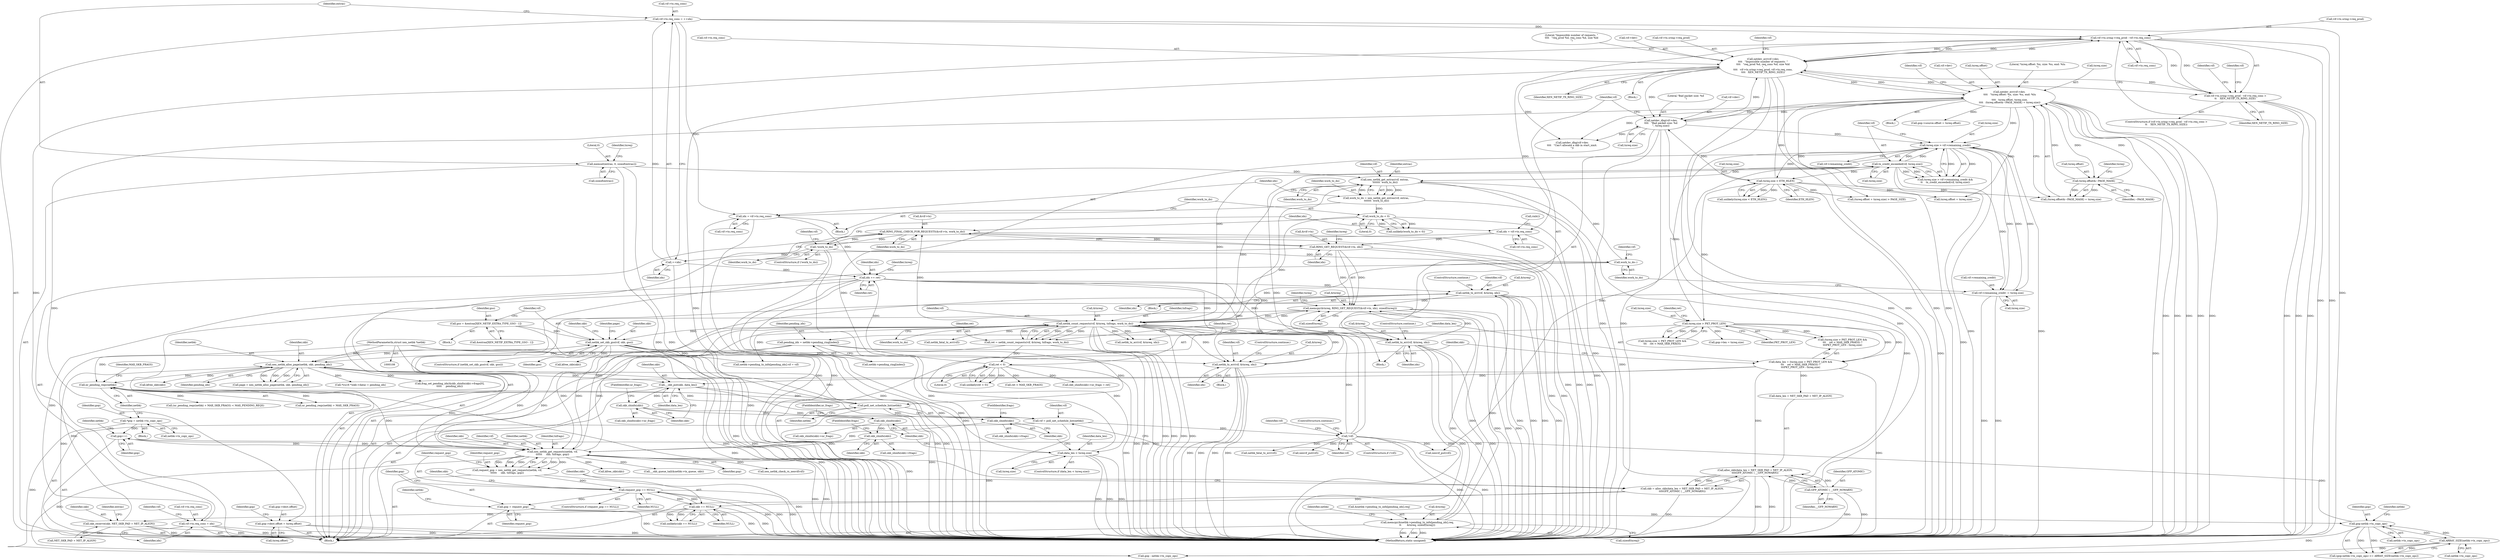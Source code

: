 digraph "0_linux_48856286b64e4b66ec62b94e504d0b29c1ade664_3@pointer" {
"1000517" [label="(Call,gop->dest.offset = txreq.offset)"];
"1000340" [label="(Call,netdev_err(vif->dev,\n \t\t\t\t   \"txreq.offset: %x, size: %u, end: %lu\n\",\n \t\t\t\t   txreq.offset, txreq.size,\n \t\t\t\t   (txreq.offset&~PAGE_MASK) + txreq.size))"];
"1000314" [label="(Call,netdev_dbg(vif->dev,\n\t\t\t\t   \"Bad packet size: %d\n\", txreq.size))"];
"1000170" [label="(Call,netdev_err(vif->dev,\n\t\t\t\t   \"Impossible number of requests. \"\n\t\t\t\t   \"req_prod %d, req_cons %d, size %ld\n\",\n\t\t\t\t   vif->tx.sring->req_prod, vif->tx.req_cons,\n\t\t\t\t   XEN_NETIF_TX_RING_SIZE))"];
"1000155" [label="(Call,vif->tx.sring->req_prod - vif->tx.req_cons)"];
"1000250" [label="(Call,vif->tx.req_cons = ++idx)"];
"1000256" [label="(Call,++idx)"];
"1000215" [label="(Call,RING_GET_REQUEST(&vif->tx, idx))"];
"1000191" [label="(Call,RING_FINAL_CHECK_FOR_REQUESTS(&vif->tx, work_to_do))"];
"1000285" [label="(Call,work_to_do < 0)"];
"1000270" [label="(Call,work_to_do = xen_netbk_get_extras(vif, extras,\n \t\t\t\t\t\t\t  work_to_do))"];
"1000272" [label="(Call,xen_netbk_get_extras(vif, extras,\n \t\t\t\t\t\t\t  work_to_do))"];
"1000150" [label="(Call,!vif)"];
"1000145" [label="(Call,vif = poll_net_schedule_list(netbk))"];
"1000147" [label="(Call,poll_net_schedule_list(netbk))"];
"1000124" [label="(Call,nr_pending_reqs(netbk))"];
"1000454" [label="(Call,xen_netbk_alloc_page(netbk, skb, pending_idx))"];
"1000109" [label="(MethodParameterIn,struct xen_netbk *netbk)"];
"1000444" [label="(Call,netbk_set_skb_gso(vif, skb, gso))"];
"1000291" [label="(Call,netbk_count_requests(vif, &txreq, txfrags, work_to_do))"];
"1000232" [label="(Call,tx_credit_exceeded(vif, txreq.size))"];
"1000225" [label="(Call,txreq.size > vif->remaining_credit)"];
"1000580" [label="(Call,data_len < txreq.size)"];
"1000570" [label="(Call,__skb_put(skb, data_len))"];
"1000376" [label="(Call,data_len = (txreq.size > PKT_PROT_LEN &&\n\t\t\t    ret < MAX_SKB_FRAGS) ?\n\t\t\tPKT_PROT_LEN : txreq.size)"];
"1000380" [label="(Call,txreq.size > PKT_PROT_LEN)"];
"1000308" [label="(Call,txreq.size < ETH_HLEN)"];
"1000241" [label="(Call,vif->remaining_credit -= txreq.size)"];
"1000212" [label="(Call,memcpy(&txreq, RING_GET_REQUEST(&vif->tx, idx), sizeof(txreq)))"];
"1000630" [label="(Call,netbk_tx_err(vif, &txreq, idx))"];
"1000617" [label="(Call,xen_netbk_get_requests(netbk, vif,\n\t\t\t\t\t\t     skb, txfrags, gop))"];
"1000606" [label="(Call,skb_shinfo(skb))"];
"1000575" [label="(Call,skb_shinfo(skb))"];
"1000595" [label="(Call,skb_shinfo(skb))"];
"1000588" [label="(Call,skb_shinfo(skb))"];
"1000538" [label="(Call,gop++)"];
"1000112" [label="(Call,*gop = netbk->tx_copy_ops)"];
"1000656" [label="(Call,gop-netbk->tx_copy_ops)"];
"1000636" [label="(Call,gop = request_gop)"];
"1000624" [label="(Call,request_gop == NULL)"];
"1000615" [label="(Call,request_gop = xen_netbk_get_requests(netbk, vif,\n\t\t\t\t\t\t     skb, txfrags, gop))"];
"1000405" [label="(Call,skb == NULL)"];
"1000392" [label="(Call,skb = alloc_skb(data_len + NET_SKB_PAD + NET_IP_ALIGN,\n\t\t\t\tGFP_ATOMIC | __GFP_NOWARN))"];
"1000394" [label="(Call,alloc_skb(data_len + NET_SKB_PAD + NET_IP_ALIGN,\n\t\t\t\tGFP_ATOMIC | __GFP_NOWARN))"];
"1000400" [label="(Call,GFP_ATOMIC | __GFP_NOWARN)"];
"1000661" [label="(Call,ARRAY_SIZE(netbk->tx_copy_ops))"];
"1000540" [label="(Call,memcpy(&netbk->pending_tx_info[pending_idx].req,\n\t\t       &txreq, sizeof(txreq)))"];
"1000303" [label="(Call,idx += ret)"];
"1000299" [label="(Call,ret < 0)"];
"1000289" [label="(Call,ret = netbk_count_requests(vif, &txreq, txfrags, work_to_do))"];
"1000276" [label="(Call,idx = vif->tx.req_cons)"];
"1000322" [label="(Call,netbk_tx_err(vif, &txreq, idx))"];
"1000464" [label="(Call,netbk_tx_err(vif, &txreq, idx))"];
"1000248" [label="(Call,work_to_do--)"];
"1000198" [label="(Call,!work_to_do)"];
"1000420" [label="(Call,skb_reserve(skb, NET_SKB_PAD + NET_IP_ALIGN))"];
"1000435" [label="(Call,gso = &extras[XEN_NETIF_EXTRA_TYPE_GSO - 1])"];
"1000369" [label="(Call,pending_idx = netbk->pending_ring[index])"];
"1000258" [label="(Call,memset(extras, 0, sizeof(extras)))"];
"1000204" [label="(Call,idx = vif->tx.req_cons)"];
"1000645" [label="(Call,vif->tx.req_cons = idx)"];
"1000154" [label="(Call,vif->tx.sring->req_prod - vif->tx.req_cons >\n\t\t    XEN_NETIF_TX_RING_SIZE)"];
"1000352" [label="(Call,txreq.offset&~PAGE_MASK)"];
"1000224" [label="(Call,txreq.size > vif->remaining_credit &&\n\t\t    tx_credit_exceeded(vif, txreq.size))"];
"1000204" [label="(Call,idx = vif->tx.req_cons)"];
"1000576" [label="(Identifier,skb)"];
"1000227" [label="(Identifier,txreq)"];
"1000400" [label="(Call,GFP_ATOMIC | __GFP_NOWARN)"];
"1000124" [label="(Call,nr_pending_reqs(netbk))"];
"1000465" [label="(Identifier,vif)"];
"1000241" [label="(Call,vif->remaining_credit -= txreq.size)"];
"1000629" [label="(Identifier,skb)"];
"1000385" [label="(Call,ret < MAX_SKB_FRAGS)"];
"1000226" [label="(Call,txreq.size)"];
"1000657" [label="(Identifier,gop)"];
"1000275" [label="(Identifier,work_to_do)"];
"1000443" [label="(ControlStructure,if (netbk_set_skb_gso(vif, skb, gso)))"];
"1000523" [label="(Call,txreq.offset)"];
"1000645" [label="(Call,vif->tx.req_cons = idx)"];
"1000651" [label="(Identifier,idx)"];
"1000277" [label="(Identifier,idx)"];
"1000573" [label="(Call,skb_shinfo(skb)->nr_frags = ret)"];
"1000420" [label="(Call,skb_reserve(skb, NET_SKB_PAD + NET_IP_ALIGN))"];
"1000597" [label="(FieldIdentifier,frags)"];
"1000134" [label="(Block,)"];
"1000623" [label="(ControlStructure,if (request_gop == NULL))"];
"1000406" [label="(Identifier,skb)"];
"1000663" [label="(Identifier,netbk)"];
"1000642" [label="(Identifier,netbk)"];
"1000386" [label="(Identifier,ret)"];
"1000257" [label="(Identifier,idx)"];
"1000630" [label="(Call,netbk_tx_err(vif, &txreq, idx))"];
"1000187" [label="(Identifier,XEN_NETIF_TX_RING_SIZE)"];
"1000250" [label="(Call,vif->tx.req_cons = ++idx)"];
"1000272" [label="(Call,xen_netbk_get_extras(vif, extras,\n \t\t\t\t\t\t\t  work_to_do))"];
"1000369" [label="(Call,pending_idx = netbk->pending_ring[index])"];
"1000615" [label="(Call,request_gop = xen_netbk_get_requests(netbk, vif,\n\t\t\t\t\t\t     skb, txfrags, gop))"];
"1000201" [label="(Call,xenvif_put(vif))"];
"1000428" [label="(Identifier,extras)"];
"1000213" [label="(Call,&txreq)"];
"1000233" [label="(Identifier,vif)"];
"1000301" [label="(Literal,0)"];
"1000405" [label="(Call,skb == NULL)"];
"1000553" [label="(Call,netbk->pending_tx_info[pending_idx].vif = vif)"];
"1000260" [label="(Literal,0)"];
"1000175" [label="(Call,vif->tx.sring->req_prod)"];
"1000371" [label="(Call,netbk->pending_ring[index])"];
"1000624" [label="(Call,request_gop == NULL)"];
"1000298" [label="(Call,unlikely(ret < 0))"];
"1000456" [label="(Identifier,skb)"];
"1000312" [label="(Identifier,ETH_HLEN)"];
"1000450" [label="(Identifier,skb)"];
"1000109" [label="(MethodParameterIn,struct xen_netbk *netbk)"];
"1000225" [label="(Call,txreq.size > vif->remaining_credit)"];
"1000308" [label="(Call,txreq.size < ETH_HLEN)"];
"1000188" [label="(Call,netbk_fatal_tx_err(vif))"];
"1000172" [label="(Identifier,vif)"];
"1000404" [label="(Call,unlikely(skb == NULL))"];
"1000322" [label="(Call,netbk_tx_err(vif, &txreq, idx))"];
"1000222" [label="(Identifier,txreq)"];
"1000270" [label="(Call,work_to_do = xen_netbk_get_extras(vif, extras,\n \t\t\t\t\t\t\t  work_to_do))"];
"1000339" [label="(Block,)"];
"1000628" [label="(Call,kfree_skb(skb))"];
"1000594" [label="(Call,skb_shinfo(skb)->frags)"];
"1000199" [label="(Identifier,work_to_do)"];
"1000662" [label="(Call,netbk->tx_copy_ops)"];
"1000570" [label="(Call,__skb_put(skb, data_len))"];
"1000361" [label="(Identifier,vif)"];
"1000258" [label="(Call,memset(extras, 0, sizeof(extras)))"];
"1000596" [label="(Identifier,skb)"];
"1000330" [label="(Call,(txreq.offset + txreq.size) > PAGE_SIZE)"];
"1000526" [label="(Call,gop->len = txreq.size)"];
"1000299" [label="(Call,ret < 0)"];
"1000194" [label="(Identifier,vif)"];
"1000541" [label="(Call,&netbk->pending_tx_info[pending_idx].req)"];
"1000517" [label="(Call,gop->dest.offset = txreq.offset)"];
"1000168" [label="(Identifier,XEN_NETIF_TX_RING_SIZE)"];
"1000324" [label="(Call,&txreq)"];
"1000123" [label="(Call,nr_pending_reqs(netbk) + MAX_SKB_FRAGS)"];
"1000286" [label="(Identifier,work_to_do)"];
"1000152" [label="(ControlStructure,continue;)"];
"1000253" [label="(Identifier,vif)"];
"1000632" [label="(Call,&txreq)"];
"1000625" [label="(Identifier,request_gop)"];
"1000212" [label="(Call,memcpy(&txreq, RING_GET_REQUEST(&vif->tx, idx), sizeof(txreq)))"];
"1000381" [label="(Call,txreq.size)"];
"1000433" [label="(Block,)"];
"1000159" [label="(Identifier,vif)"];
"1000191" [label="(Call,RING_FINAL_CHECK_FOR_REQUESTS(&vif->tx, work_to_do))"];
"1000198" [label="(Call,!work_to_do)"];
"1000261" [label="(Call,sizeof(extras))"];
"1000595" [label="(Call,skb_shinfo(skb))"];
"1000327" [label="(ControlStructure,continue;)"];
"1000392" [label="(Call,skb = alloc_skb(data_len + NET_SKB_PAD + NET_IP_ALIGN,\n\t\t\t\tGFP_ATOMIC | __GFP_NOWARN))"];
"1000341" [label="(Call,vif->dev)"];
"1000229" [label="(Call,vif->remaining_credit)"];
"1000588" [label="(Call,skb_shinfo(skb))"];
"1000345" [label="(Call,txreq.offset)"];
"1000259" [label="(Identifier,extras)"];
"1000672" [label="(MethodReturn,static unsigned)"];
"1000571" [label="(Identifier,skb)"];
"1000577" [label="(FieldIdentifier,nr_frags)"];
"1000189" [label="(Identifier,vif)"];
"1000376" [label="(Call,data_len = (txreq.size > PKT_PROT_LEN &&\n\t\t\t    ret < MAX_SKB_FRAGS) ?\n\t\t\tPKT_PROT_LEN : txreq.size)"];
"1000384" [label="(Identifier,PKT_PROT_LEN)"];
"1000579" [label="(ControlStructure,if (data_len < txreq.size))"];
"1000323" [label="(Identifier,vif)"];
"1000352" [label="(Call,txreq.offset&~PAGE_MASK)"];
"1000284" [label="(Call,unlikely(work_to_do < 0))"];
"1000446" [label="(Identifier,skb)"];
"1000245" [label="(Call,txreq.size)"];
"1000242" [label="(Call,vif->remaining_credit)"];
"1000326" [label="(Identifier,idx)"];
"1000437" [label="(Call,&extras[XEN_NETIF_EXTRA_TYPE_GSO - 1])"];
"1000148" [label="(Identifier,netbk)"];
"1000153" [label="(ControlStructure,if (vif->tx.sring->req_prod - vif->tx.req_cons >\n\t\t    XEN_NETIF_TX_RING_SIZE))"];
"1000635" [label="(ControlStructure,continue;)"];
"1000300" [label="(Identifier,ret)"];
"1000303" [label="(Call,idx += ret)"];
"1000287" [label="(Literal,0)"];
"1000232" [label="(Call,tx_credit_exceeded(vif, txreq.size))"];
"1000656" [label="(Call,gop-netbk->tx_copy_ops)"];
"1000154" [label="(Call,vif->tx.sring->req_prod - vif->tx.req_cons >\n\t\t    XEN_NETIF_TX_RING_SIZE)"];
"1000305" [label="(Identifier,ret)"];
"1000216" [label="(Call,&vif->tx)"];
"1000549" [label="(Call,&txreq)"];
"1000393" [label="(Identifier,skb)"];
"1000444" [label="(Call,netbk_set_skb_gso(vif, skb, gso))"];
"1000634" [label="(Identifier,idx)"];
"1000582" [label="(Call,txreq.size)"];
"1000540" [label="(Call,memcpy(&netbk->pending_tx_info[pending_idx].req,\n\t\t       &txreq, sizeof(txreq)))"];
"1000655" [label="(Call,(gop-netbk->tx_copy_ops) >= ARRAY_SIZE(netbk->tx_copy_ops))"];
"1000151" [label="(Identifier,vif)"];
"1000169" [label="(Block,)"];
"1000379" [label="(Call,txreq.size > PKT_PROT_LEN &&\n\t\t\t    ret < MAX_SKB_FRAGS)"];
"1000452" [label="(Call,page = xen_netbk_alloc_page(netbk, skb, pending_idx))"];
"1000409" [label="(Call,netdev_dbg(vif->dev,\n\t\t\t\t   \"Can't allocate a skb in start_xmit.\n\"))"];
"1000455" [label="(Identifier,netbk)"];
"1000114" [label="(Call,netbk->tx_copy_ops)"];
"1000636" [label="(Call,gop = request_gop)"];
"1000461" [label="(Block,)"];
"1000285" [label="(Call,work_to_do < 0)"];
"1000291" [label="(Call,netbk_count_requests(vif, &txreq, txfrags, work_to_do))"];
"1000626" [label="(Identifier,NULL)"];
"1000627" [label="(Block,)"];
"1000309" [label="(Call,txreq.size)"];
"1000435" [label="(Call,gso = &extras[XEN_NETIF_EXTRA_TYPE_GSO - 1])"];
"1000314" [label="(Call,netdev_dbg(vif->dev,\n\t\t\t\t   \"Bad packet size: %d\n\", txreq.size))"];
"1000155" [label="(Call,vif->tx.sring->req_prod - vif->tx.req_cons)"];
"1000380" [label="(Call,txreq.size > PKT_PROT_LEN)"];
"1000638" [label="(Identifier,request_gop)"];
"1000557" [label="(Identifier,netbk)"];
"1000447" [label="(Identifier,gso)"];
"1000292" [label="(Identifier,vif)"];
"1000377" [label="(Identifier,data_len)"];
"1000110" [label="(Block,)"];
"1000269" [label="(Block,)"];
"1000315" [label="(Call,vif->dev)"];
"1000344" [label="(Literal,\"txreq.offset: %x, size: %u, end: %lu\n\")"];
"1000606" [label="(Call,skb_shinfo(skb))"];
"1000234" [label="(Call,txreq.size)"];
"1000266" [label="(Identifier,txreq)"];
"1000211" [label="(Call,rmb())"];
"1000197" [label="(ControlStructure,if (!work_to_do))"];
"1000126" [label="(Identifier,MAX_SKB_FRAGS)"];
"1000620" [label="(Identifier,skb)"];
"1000248" [label="(Call,work_to_do--)"];
"1000587" [label="(Call,skb_shinfo(skb)->nr_frags)"];
"1000468" [label="(Identifier,idx)"];
"1000318" [label="(Literal,\"Bad packet size: %d\n\")"];
"1000658" [label="(Call,netbk->tx_copy_ops)"];
"1000407" [label="(Identifier,NULL)"];
"1000170" [label="(Call,netdev_err(vif->dev,\n\t\t\t\t   \"Impossible number of requests. \"\n\t\t\t\t   \"req_prod %d, req_cons %d, size %ld\n\",\n\t\t\t\t   vif->tx.sring->req_prod, vif->tx.req_cons,\n\t\t\t\t   XEN_NETIF_TX_RING_SIZE))"];
"1000146" [label="(Identifier,vif)"];
"1000351" [label="(Call,(txreq.offset&~PAGE_MASK) + txreq.size)"];
"1000619" [label="(Identifier,vif)"];
"1000112" [label="(Call,*gop = netbk->tx_copy_ops)"];
"1000639" [label="(Call,__skb_queue_tail(&netbk->tx_queue, skb))"];
"1000290" [label="(Identifier,ret)"];
"1000490" [label="(Call,gop->source.offset = txreq.offset)"];
"1000667" [label="(Call,gop - netbk->tx_copy_ops)"];
"1000518" [label="(Call,gop->dest.offset)"];
"1000196" [label="(Identifier,work_to_do)"];
"1000607" [label="(Identifier,skb)"];
"1000271" [label="(Identifier,work_to_do)"];
"1000163" [label="(Call,vif->tx.req_cons)"];
"1000149" [label="(ControlStructure,if (!vif))"];
"1000238" [label="(Call,xenvif_put(vif))"];
"1000538" [label="(Call,gop++)"];
"1000293" [label="(Call,&txreq)"];
"1000539" [label="(Identifier,gop)"];
"1000445" [label="(Identifier,vif)"];
"1000545" [label="(Identifier,netbk)"];
"1000661" [label="(Call,ARRAY_SIZE(netbk->tx_copy_ops))"];
"1000304" [label="(Identifier,idx)"];
"1000122" [label="(Call,(nr_pending_reqs(netbk) + MAX_SKB_FRAGS) < MAX_PENDING_REQS)"];
"1000617" [label="(Call,xen_netbk_get_requests(netbk, vif,\n\t\t\t\t\t\t     skb, txfrags, gop))"];
"1000574" [label="(Call,skb_shinfo(skb)->nr_frags)"];
"1000572" [label="(Identifier,data_len)"];
"1000401" [label="(Identifier,GFP_ATOMIC)"];
"1000147" [label="(Call,poll_net_schedule_list(netbk))"];
"1000562" [label="(Call,*((u16 *)skb->data) = pending_idx)"];
"1000394" [label="(Call,alloc_skb(data_len + NET_SKB_PAD + NET_IP_ALIGN,\n\t\t\t\tGFP_ATOMIC | __GFP_NOWARN))"];
"1000449" [label="(Call,kfree_skb(skb))"];
"1000591" [label="(Call,frag_set_pending_idx(&skb_shinfo(skb)->frags[0],\n\t\t\t\t\t     pending_idx))"];
"1000590" [label="(FieldIdentifier,nr_frags)"];
"1000276" [label="(Call,idx = vif->tx.req_cons)"];
"1000414" [label="(Call,netbk_tx_err(vif, &txreq, idx))"];
"1000605" [label="(Call,skb_shinfo(skb)->frags)"];
"1000464" [label="(Call,netbk_tx_err(vif, &txreq, idx))"];
"1000580" [label="(Call,data_len < txreq.size)"];
"1000192" [label="(Call,&vif->tx)"];
"1000289" [label="(Call,ret = netbk_count_requests(vif, &txreq, txfrags, work_to_do))"];
"1000156" [label="(Call,vif->tx.sring->req_prod)"];
"1000575" [label="(Call,skb_shinfo(skb))"];
"1000378" [label="(Call,(txreq.size > PKT_PROT_LEN &&\n\t\t\t    ret < MAX_SKB_FRAGS) ?\n\t\t\tPKT_PROT_LEN : txreq.size)"];
"1000646" [label="(Call,vif->tx.req_cons)"];
"1000653" [label="(Identifier,vif)"];
"1000348" [label="(Call,txreq.size)"];
"1000589" [label="(Identifier,skb)"];
"1000220" [label="(Identifier,idx)"];
"1000150" [label="(Call,!vif)"];
"1000454" [label="(Call,xen_netbk_alloc_page(netbk, skb, pending_idx))"];
"1000313" [label="(Block,)"];
"1000469" [label="(ControlStructure,continue;)"];
"1000436" [label="(Identifier,gso)"];
"1000608" [label="(FieldIdentifier,frags)"];
"1000581" [label="(Identifier,data_len)"];
"1000295" [label="(Identifier,txfrags)"];
"1000296" [label="(Identifier,work_to_do)"];
"1000125" [label="(Identifier,netbk)"];
"1000182" [label="(Call,vif->tx.req_cons)"];
"1000174" [label="(Literal,\"Impossible number of requests. \"\n\t\t\t\t   \"req_prod %d, req_cons %d, size %ld\n\")"];
"1000622" [label="(Identifier,gop)"];
"1000251" [label="(Call,vif->tx.req_cons)"];
"1000256" [label="(Call,++idx)"];
"1000453" [label="(Identifier,page)"];
"1000145" [label="(Call,vif = poll_net_schedule_list(netbk))"];
"1000171" [label="(Call,vif->dev)"];
"1000395" [label="(Call,data_len + NET_SKB_PAD + NET_IP_ALIGN)"];
"1000618" [label="(Identifier,netbk)"];
"1000457" [label="(Identifier,pending_idx)"];
"1000205" [label="(Identifier,idx)"];
"1000402" [label="(Identifier,__GFP_NOWARN)"];
"1000249" [label="(Identifier,work_to_do)"];
"1000621" [label="(Identifier,txfrags)"];
"1000466" [label="(Call,&txreq)"];
"1000370" [label="(Identifier,pending_idx)"];
"1000273" [label="(Identifier,vif)"];
"1000528" [label="(Identifier,gop)"];
"1000616" [label="(Identifier,request_gop)"];
"1000356" [label="(Identifier,~PAGE_MASK)"];
"1000221" [label="(Call,sizeof(txreq))"];
"1000358" [label="(Identifier,txreq)"];
"1000215" [label="(Call,RING_GET_REQUEST(&vif->tx, idx))"];
"1000206" [label="(Call,vif->tx.req_cons)"];
"1000331" [label="(Call,txreq.offset + txreq.size)"];
"1000319" [label="(Call,txreq.size)"];
"1000551" [label="(Call,sizeof(txreq))"];
"1000113" [label="(Identifier,gop)"];
"1000340" [label="(Call,netdev_err(vif->dev,\n \t\t\t\t   \"txreq.offset: %x, size: %u, end: %lu\n\",\n \t\t\t\t   txreq.offset, txreq.size,\n \t\t\t\t   (txreq.offset&~PAGE_MASK) + txreq.size))"];
"1000631" [label="(Identifier,vif)"];
"1000421" [label="(Identifier,skb)"];
"1000360" [label="(Call,netbk_fatal_tx_err(vif))"];
"1000422" [label="(Call,NET_SKB_PAD + NET_IP_ALIGN)"];
"1000278" [label="(Call,vif->tx.req_cons)"];
"1000307" [label="(Call,unlikely(txreq.size < ETH_HLEN))"];
"1000462" [label="(Call,kfree_skb(skb))"];
"1000353" [label="(Call,txreq.offset)"];
"1000202" [label="(Identifier,vif)"];
"1000637" [label="(Identifier,gop)"];
"1000652" [label="(Call,xen_netbk_check_rx_xenvif(vif))"];
"1000274" [label="(Identifier,extras)"];
"1000310" [label="(Identifier,txreq)"];
"1000517" -> "1000134"  [label="AST: "];
"1000517" -> "1000523"  [label="CFG: "];
"1000518" -> "1000517"  [label="AST: "];
"1000523" -> "1000517"  [label="AST: "];
"1000528" -> "1000517"  [label="CFG: "];
"1000517" -> "1000672"  [label="DDG: "];
"1000517" -> "1000672"  [label="DDG: "];
"1000340" -> "1000517"  [label="DDG: "];
"1000340" -> "1000339"  [label="AST: "];
"1000340" -> "1000351"  [label="CFG: "];
"1000341" -> "1000340"  [label="AST: "];
"1000344" -> "1000340"  [label="AST: "];
"1000345" -> "1000340"  [label="AST: "];
"1000348" -> "1000340"  [label="AST: "];
"1000351" -> "1000340"  [label="AST: "];
"1000361" -> "1000340"  [label="CFG: "];
"1000340" -> "1000672"  [label="DDG: "];
"1000340" -> "1000672"  [label="DDG: "];
"1000340" -> "1000672"  [label="DDG: "];
"1000340" -> "1000672"  [label="DDG: "];
"1000340" -> "1000672"  [label="DDG: "];
"1000340" -> "1000170"  [label="DDG: "];
"1000340" -> "1000225"  [label="DDG: "];
"1000340" -> "1000314"  [label="DDG: "];
"1000340" -> "1000330"  [label="DDG: "];
"1000340" -> "1000331"  [label="DDG: "];
"1000314" -> "1000340"  [label="DDG: "];
"1000170" -> "1000340"  [label="DDG: "];
"1000352" -> "1000340"  [label="DDG: "];
"1000352" -> "1000340"  [label="DDG: "];
"1000308" -> "1000340"  [label="DDG: "];
"1000340" -> "1000352"  [label="DDG: "];
"1000340" -> "1000409"  [label="DDG: "];
"1000340" -> "1000490"  [label="DDG: "];
"1000314" -> "1000313"  [label="AST: "];
"1000314" -> "1000319"  [label="CFG: "];
"1000315" -> "1000314"  [label="AST: "];
"1000318" -> "1000314"  [label="AST: "];
"1000319" -> "1000314"  [label="AST: "];
"1000323" -> "1000314"  [label="CFG: "];
"1000314" -> "1000672"  [label="DDG: "];
"1000314" -> "1000672"  [label="DDG: "];
"1000314" -> "1000672"  [label="DDG: "];
"1000314" -> "1000170"  [label="DDG: "];
"1000314" -> "1000225"  [label="DDG: "];
"1000170" -> "1000314"  [label="DDG: "];
"1000308" -> "1000314"  [label="DDG: "];
"1000314" -> "1000409"  [label="DDG: "];
"1000170" -> "1000169"  [label="AST: "];
"1000170" -> "1000187"  [label="CFG: "];
"1000171" -> "1000170"  [label="AST: "];
"1000174" -> "1000170"  [label="AST: "];
"1000175" -> "1000170"  [label="AST: "];
"1000182" -> "1000170"  [label="AST: "];
"1000187" -> "1000170"  [label="AST: "];
"1000189" -> "1000170"  [label="CFG: "];
"1000170" -> "1000672"  [label="DDG: "];
"1000170" -> "1000672"  [label="DDG: "];
"1000170" -> "1000672"  [label="DDG: "];
"1000170" -> "1000672"  [label="DDG: "];
"1000170" -> "1000672"  [label="DDG: "];
"1000170" -> "1000155"  [label="DDG: "];
"1000170" -> "1000155"  [label="DDG: "];
"1000170" -> "1000154"  [label="DDG: "];
"1000155" -> "1000170"  [label="DDG: "];
"1000155" -> "1000170"  [label="DDG: "];
"1000154" -> "1000170"  [label="DDG: "];
"1000170" -> "1000409"  [label="DDG: "];
"1000155" -> "1000154"  [label="AST: "];
"1000155" -> "1000163"  [label="CFG: "];
"1000156" -> "1000155"  [label="AST: "];
"1000163" -> "1000155"  [label="AST: "];
"1000168" -> "1000155"  [label="CFG: "];
"1000155" -> "1000672"  [label="DDG: "];
"1000155" -> "1000672"  [label="DDG: "];
"1000155" -> "1000154"  [label="DDG: "];
"1000155" -> "1000154"  [label="DDG: "];
"1000250" -> "1000155"  [label="DDG: "];
"1000645" -> "1000155"  [label="DDG: "];
"1000155" -> "1000204"  [label="DDG: "];
"1000250" -> "1000134"  [label="AST: "];
"1000250" -> "1000256"  [label="CFG: "];
"1000251" -> "1000250"  [label="AST: "];
"1000256" -> "1000250"  [label="AST: "];
"1000259" -> "1000250"  [label="CFG: "];
"1000250" -> "1000672"  [label="DDG: "];
"1000256" -> "1000250"  [label="DDG: "];
"1000250" -> "1000276"  [label="DDG: "];
"1000256" -> "1000257"  [label="CFG: "];
"1000257" -> "1000256"  [label="AST: "];
"1000256" -> "1000672"  [label="DDG: "];
"1000215" -> "1000256"  [label="DDG: "];
"1000256" -> "1000303"  [label="DDG: "];
"1000215" -> "1000212"  [label="AST: "];
"1000215" -> "1000220"  [label="CFG: "];
"1000216" -> "1000215"  [label="AST: "];
"1000220" -> "1000215"  [label="AST: "];
"1000222" -> "1000215"  [label="CFG: "];
"1000215" -> "1000672"  [label="DDG: "];
"1000215" -> "1000672"  [label="DDG: "];
"1000215" -> "1000191"  [label="DDG: "];
"1000215" -> "1000212"  [label="DDG: "];
"1000215" -> "1000212"  [label="DDG: "];
"1000191" -> "1000215"  [label="DDG: "];
"1000204" -> "1000215"  [label="DDG: "];
"1000191" -> "1000134"  [label="AST: "];
"1000191" -> "1000196"  [label="CFG: "];
"1000192" -> "1000191"  [label="AST: "];
"1000196" -> "1000191"  [label="AST: "];
"1000199" -> "1000191"  [label="CFG: "];
"1000191" -> "1000672"  [label="DDG: "];
"1000191" -> "1000672"  [label="DDG: "];
"1000285" -> "1000191"  [label="DDG: "];
"1000291" -> "1000191"  [label="DDG: "];
"1000198" -> "1000191"  [label="DDG: "];
"1000191" -> "1000198"  [label="DDG: "];
"1000285" -> "1000284"  [label="AST: "];
"1000285" -> "1000287"  [label="CFG: "];
"1000286" -> "1000285"  [label="AST: "];
"1000287" -> "1000285"  [label="AST: "];
"1000284" -> "1000285"  [label="CFG: "];
"1000285" -> "1000672"  [label="DDG: "];
"1000285" -> "1000284"  [label="DDG: "];
"1000285" -> "1000284"  [label="DDG: "];
"1000270" -> "1000285"  [label="DDG: "];
"1000285" -> "1000291"  [label="DDG: "];
"1000270" -> "1000269"  [label="AST: "];
"1000270" -> "1000272"  [label="CFG: "];
"1000271" -> "1000270"  [label="AST: "];
"1000272" -> "1000270"  [label="AST: "];
"1000277" -> "1000270"  [label="CFG: "];
"1000270" -> "1000672"  [label="DDG: "];
"1000272" -> "1000270"  [label="DDG: "];
"1000272" -> "1000270"  [label="DDG: "];
"1000272" -> "1000270"  [label="DDG: "];
"1000272" -> "1000275"  [label="CFG: "];
"1000273" -> "1000272"  [label="AST: "];
"1000274" -> "1000272"  [label="AST: "];
"1000275" -> "1000272"  [label="AST: "];
"1000272" -> "1000672"  [label="DDG: "];
"1000272" -> "1000672"  [label="DDG: "];
"1000150" -> "1000272"  [label="DDG: "];
"1000232" -> "1000272"  [label="DDG: "];
"1000258" -> "1000272"  [label="DDG: "];
"1000248" -> "1000272"  [label="DDG: "];
"1000272" -> "1000291"  [label="DDG: "];
"1000150" -> "1000149"  [label="AST: "];
"1000150" -> "1000151"  [label="CFG: "];
"1000151" -> "1000150"  [label="AST: "];
"1000152" -> "1000150"  [label="CFG: "];
"1000159" -> "1000150"  [label="CFG: "];
"1000150" -> "1000672"  [label="DDG: "];
"1000150" -> "1000672"  [label="DDG: "];
"1000145" -> "1000150"  [label="DDG: "];
"1000150" -> "1000188"  [label="DDG: "];
"1000150" -> "1000201"  [label="DDG: "];
"1000150" -> "1000232"  [label="DDG: "];
"1000150" -> "1000238"  [label="DDG: "];
"1000150" -> "1000291"  [label="DDG: "];
"1000145" -> "1000134"  [label="AST: "];
"1000145" -> "1000147"  [label="CFG: "];
"1000146" -> "1000145"  [label="AST: "];
"1000147" -> "1000145"  [label="AST: "];
"1000151" -> "1000145"  [label="CFG: "];
"1000145" -> "1000672"  [label="DDG: "];
"1000147" -> "1000145"  [label="DDG: "];
"1000147" -> "1000148"  [label="CFG: "];
"1000148" -> "1000147"  [label="AST: "];
"1000147" -> "1000672"  [label="DDG: "];
"1000147" -> "1000124"  [label="DDG: "];
"1000124" -> "1000147"  [label="DDG: "];
"1000109" -> "1000147"  [label="DDG: "];
"1000147" -> "1000454"  [label="DDG: "];
"1000124" -> "1000123"  [label="AST: "];
"1000124" -> "1000125"  [label="CFG: "];
"1000125" -> "1000124"  [label="AST: "];
"1000126" -> "1000124"  [label="CFG: "];
"1000124" -> "1000672"  [label="DDG: "];
"1000124" -> "1000122"  [label="DDG: "];
"1000124" -> "1000123"  [label="DDG: "];
"1000454" -> "1000124"  [label="DDG: "];
"1000617" -> "1000124"  [label="DDG: "];
"1000109" -> "1000124"  [label="DDG: "];
"1000454" -> "1000452"  [label="AST: "];
"1000454" -> "1000457"  [label="CFG: "];
"1000455" -> "1000454"  [label="AST: "];
"1000456" -> "1000454"  [label="AST: "];
"1000457" -> "1000454"  [label="AST: "];
"1000452" -> "1000454"  [label="CFG: "];
"1000454" -> "1000672"  [label="DDG: "];
"1000454" -> "1000452"  [label="DDG: "];
"1000454" -> "1000452"  [label="DDG: "];
"1000454" -> "1000452"  [label="DDG: "];
"1000109" -> "1000454"  [label="DDG: "];
"1000444" -> "1000454"  [label="DDG: "];
"1000420" -> "1000454"  [label="DDG: "];
"1000369" -> "1000454"  [label="DDG: "];
"1000454" -> "1000462"  [label="DDG: "];
"1000454" -> "1000562"  [label="DDG: "];
"1000454" -> "1000570"  [label="DDG: "];
"1000454" -> "1000591"  [label="DDG: "];
"1000454" -> "1000617"  [label="DDG: "];
"1000109" -> "1000108"  [label="AST: "];
"1000109" -> "1000672"  [label="DDG: "];
"1000109" -> "1000617"  [label="DDG: "];
"1000444" -> "1000443"  [label="AST: "];
"1000444" -> "1000447"  [label="CFG: "];
"1000445" -> "1000444"  [label="AST: "];
"1000446" -> "1000444"  [label="AST: "];
"1000447" -> "1000444"  [label="AST: "];
"1000450" -> "1000444"  [label="CFG: "];
"1000453" -> "1000444"  [label="CFG: "];
"1000444" -> "1000672"  [label="DDG: "];
"1000444" -> "1000672"  [label="DDG: "];
"1000444" -> "1000672"  [label="DDG: "];
"1000291" -> "1000444"  [label="DDG: "];
"1000420" -> "1000444"  [label="DDG: "];
"1000435" -> "1000444"  [label="DDG: "];
"1000444" -> "1000449"  [label="DDG: "];
"1000444" -> "1000464"  [label="DDG: "];
"1000444" -> "1000553"  [label="DDG: "];
"1000444" -> "1000617"  [label="DDG: "];
"1000291" -> "1000289"  [label="AST: "];
"1000291" -> "1000296"  [label="CFG: "];
"1000292" -> "1000291"  [label="AST: "];
"1000293" -> "1000291"  [label="AST: "];
"1000295" -> "1000291"  [label="AST: "];
"1000296" -> "1000291"  [label="AST: "];
"1000289" -> "1000291"  [label="CFG: "];
"1000291" -> "1000672"  [label="DDG: "];
"1000291" -> "1000672"  [label="DDG: "];
"1000291" -> "1000672"  [label="DDG: "];
"1000291" -> "1000672"  [label="DDG: "];
"1000291" -> "1000212"  [label="DDG: "];
"1000291" -> "1000289"  [label="DDG: "];
"1000291" -> "1000289"  [label="DDG: "];
"1000291" -> "1000289"  [label="DDG: "];
"1000291" -> "1000289"  [label="DDG: "];
"1000232" -> "1000291"  [label="DDG: "];
"1000212" -> "1000291"  [label="DDG: "];
"1000617" -> "1000291"  [label="DDG: "];
"1000248" -> "1000291"  [label="DDG: "];
"1000291" -> "1000322"  [label="DDG: "];
"1000291" -> "1000322"  [label="DDG: "];
"1000291" -> "1000360"  [label="DDG: "];
"1000291" -> "1000414"  [label="DDG: "];
"1000291" -> "1000414"  [label="DDG: "];
"1000291" -> "1000464"  [label="DDG: "];
"1000291" -> "1000464"  [label="DDG: "];
"1000291" -> "1000540"  [label="DDG: "];
"1000291" -> "1000553"  [label="DDG: "];
"1000291" -> "1000617"  [label="DDG: "];
"1000291" -> "1000617"  [label="DDG: "];
"1000232" -> "1000224"  [label="AST: "];
"1000232" -> "1000234"  [label="CFG: "];
"1000233" -> "1000232"  [label="AST: "];
"1000234" -> "1000232"  [label="AST: "];
"1000224" -> "1000232"  [label="CFG: "];
"1000232" -> "1000672"  [label="DDG: "];
"1000232" -> "1000225"  [label="DDG: "];
"1000232" -> "1000224"  [label="DDG: "];
"1000232" -> "1000224"  [label="DDG: "];
"1000225" -> "1000232"  [label="DDG: "];
"1000232" -> "1000238"  [label="DDG: "];
"1000232" -> "1000241"  [label="DDG: "];
"1000232" -> "1000308"  [label="DDG: "];
"1000225" -> "1000224"  [label="AST: "];
"1000225" -> "1000229"  [label="CFG: "];
"1000226" -> "1000225"  [label="AST: "];
"1000229" -> "1000225"  [label="AST: "];
"1000233" -> "1000225"  [label="CFG: "];
"1000224" -> "1000225"  [label="CFG: "];
"1000225" -> "1000672"  [label="DDG: "];
"1000225" -> "1000672"  [label="DDG: "];
"1000225" -> "1000224"  [label="DDG: "];
"1000225" -> "1000224"  [label="DDG: "];
"1000580" -> "1000225"  [label="DDG: "];
"1000380" -> "1000225"  [label="DDG: "];
"1000241" -> "1000225"  [label="DDG: "];
"1000225" -> "1000241"  [label="DDG: "];
"1000225" -> "1000241"  [label="DDG: "];
"1000225" -> "1000308"  [label="DDG: "];
"1000580" -> "1000579"  [label="AST: "];
"1000580" -> "1000582"  [label="CFG: "];
"1000581" -> "1000580"  [label="AST: "];
"1000582" -> "1000580"  [label="AST: "];
"1000589" -> "1000580"  [label="CFG: "];
"1000607" -> "1000580"  [label="CFG: "];
"1000580" -> "1000672"  [label="DDG: "];
"1000580" -> "1000672"  [label="DDG: "];
"1000580" -> "1000672"  [label="DDG: "];
"1000570" -> "1000580"  [label="DDG: "];
"1000380" -> "1000580"  [label="DDG: "];
"1000570" -> "1000134"  [label="AST: "];
"1000570" -> "1000572"  [label="CFG: "];
"1000571" -> "1000570"  [label="AST: "];
"1000572" -> "1000570"  [label="AST: "];
"1000576" -> "1000570"  [label="CFG: "];
"1000570" -> "1000672"  [label="DDG: "];
"1000376" -> "1000570"  [label="DDG: "];
"1000570" -> "1000575"  [label="DDG: "];
"1000376" -> "1000134"  [label="AST: "];
"1000376" -> "1000378"  [label="CFG: "];
"1000377" -> "1000376"  [label="AST: "];
"1000378" -> "1000376"  [label="AST: "];
"1000393" -> "1000376"  [label="CFG: "];
"1000376" -> "1000672"  [label="DDG: "];
"1000380" -> "1000376"  [label="DDG: "];
"1000380" -> "1000376"  [label="DDG: "];
"1000376" -> "1000394"  [label="DDG: "];
"1000376" -> "1000395"  [label="DDG: "];
"1000380" -> "1000379"  [label="AST: "];
"1000380" -> "1000384"  [label="CFG: "];
"1000381" -> "1000380"  [label="AST: "];
"1000384" -> "1000380"  [label="AST: "];
"1000386" -> "1000380"  [label="CFG: "];
"1000379" -> "1000380"  [label="CFG: "];
"1000380" -> "1000379"  [label="DDG: "];
"1000380" -> "1000379"  [label="DDG: "];
"1000308" -> "1000380"  [label="DDG: "];
"1000380" -> "1000378"  [label="DDG: "];
"1000380" -> "1000378"  [label="DDG: "];
"1000380" -> "1000526"  [label="DDG: "];
"1000308" -> "1000307"  [label="AST: "];
"1000308" -> "1000312"  [label="CFG: "];
"1000309" -> "1000308"  [label="AST: "];
"1000312" -> "1000308"  [label="AST: "];
"1000307" -> "1000308"  [label="CFG: "];
"1000308" -> "1000672"  [label="DDG: "];
"1000308" -> "1000307"  [label="DDG: "];
"1000308" -> "1000307"  [label="DDG: "];
"1000308" -> "1000330"  [label="DDG: "];
"1000308" -> "1000331"  [label="DDG: "];
"1000308" -> "1000351"  [label="DDG: "];
"1000241" -> "1000134"  [label="AST: "];
"1000241" -> "1000245"  [label="CFG: "];
"1000242" -> "1000241"  [label="AST: "];
"1000245" -> "1000241"  [label="AST: "];
"1000249" -> "1000241"  [label="CFG: "];
"1000241" -> "1000672"  [label="DDG: "];
"1000241" -> "1000672"  [label="DDG: "];
"1000212" -> "1000134"  [label="AST: "];
"1000212" -> "1000221"  [label="CFG: "];
"1000213" -> "1000212"  [label="AST: "];
"1000221" -> "1000212"  [label="AST: "];
"1000227" -> "1000212"  [label="CFG: "];
"1000212" -> "1000672"  [label="DDG: "];
"1000212" -> "1000672"  [label="DDG: "];
"1000212" -> "1000672"  [label="DDG: "];
"1000630" -> "1000212"  [label="DDG: "];
"1000322" -> "1000212"  [label="DDG: "];
"1000540" -> "1000212"  [label="DDG: "];
"1000464" -> "1000212"  [label="DDG: "];
"1000630" -> "1000627"  [label="AST: "];
"1000630" -> "1000634"  [label="CFG: "];
"1000631" -> "1000630"  [label="AST: "];
"1000632" -> "1000630"  [label="AST: "];
"1000634" -> "1000630"  [label="AST: "];
"1000635" -> "1000630"  [label="CFG: "];
"1000630" -> "1000672"  [label="DDG: "];
"1000630" -> "1000672"  [label="DDG: "];
"1000630" -> "1000672"  [label="DDG: "];
"1000630" -> "1000672"  [label="DDG: "];
"1000617" -> "1000630"  [label="DDG: "];
"1000540" -> "1000630"  [label="DDG: "];
"1000303" -> "1000630"  [label="DDG: "];
"1000617" -> "1000615"  [label="AST: "];
"1000617" -> "1000622"  [label="CFG: "];
"1000618" -> "1000617"  [label="AST: "];
"1000619" -> "1000617"  [label="AST: "];
"1000620" -> "1000617"  [label="AST: "];
"1000621" -> "1000617"  [label="AST: "];
"1000622" -> "1000617"  [label="AST: "];
"1000615" -> "1000617"  [label="CFG: "];
"1000617" -> "1000672"  [label="DDG: "];
"1000617" -> "1000672"  [label="DDG: "];
"1000617" -> "1000538"  [label="DDG: "];
"1000617" -> "1000615"  [label="DDG: "];
"1000617" -> "1000615"  [label="DDG: "];
"1000617" -> "1000615"  [label="DDG: "];
"1000617" -> "1000615"  [label="DDG: "];
"1000617" -> "1000615"  [label="DDG: "];
"1000606" -> "1000617"  [label="DDG: "];
"1000595" -> "1000617"  [label="DDG: "];
"1000538" -> "1000617"  [label="DDG: "];
"1000617" -> "1000628"  [label="DDG: "];
"1000617" -> "1000639"  [label="DDG: "];
"1000617" -> "1000652"  [label="DDG: "];
"1000617" -> "1000667"  [label="DDG: "];
"1000606" -> "1000605"  [label="AST: "];
"1000606" -> "1000607"  [label="CFG: "];
"1000607" -> "1000606"  [label="AST: "];
"1000608" -> "1000606"  [label="CFG: "];
"1000575" -> "1000606"  [label="DDG: "];
"1000575" -> "1000574"  [label="AST: "];
"1000575" -> "1000576"  [label="CFG: "];
"1000576" -> "1000575"  [label="AST: "];
"1000577" -> "1000575"  [label="CFG: "];
"1000575" -> "1000588"  [label="DDG: "];
"1000595" -> "1000594"  [label="AST: "];
"1000595" -> "1000596"  [label="CFG: "];
"1000596" -> "1000595"  [label="AST: "];
"1000597" -> "1000595"  [label="CFG: "];
"1000588" -> "1000595"  [label="DDG: "];
"1000588" -> "1000587"  [label="AST: "];
"1000588" -> "1000589"  [label="CFG: "];
"1000589" -> "1000588"  [label="AST: "];
"1000590" -> "1000588"  [label="CFG: "];
"1000538" -> "1000134"  [label="AST: "];
"1000538" -> "1000539"  [label="CFG: "];
"1000539" -> "1000538"  [label="AST: "];
"1000545" -> "1000538"  [label="CFG: "];
"1000112" -> "1000538"  [label="DDG: "];
"1000656" -> "1000538"  [label="DDG: "];
"1000112" -> "1000110"  [label="AST: "];
"1000112" -> "1000114"  [label="CFG: "];
"1000113" -> "1000112"  [label="AST: "];
"1000114" -> "1000112"  [label="AST: "];
"1000125" -> "1000112"  [label="CFG: "];
"1000112" -> "1000667"  [label="DDG: "];
"1000656" -> "1000655"  [label="AST: "];
"1000656" -> "1000658"  [label="CFG: "];
"1000657" -> "1000656"  [label="AST: "];
"1000658" -> "1000656"  [label="AST: "];
"1000663" -> "1000656"  [label="CFG: "];
"1000656" -> "1000655"  [label="DDG: "];
"1000656" -> "1000655"  [label="DDG: "];
"1000636" -> "1000656"  [label="DDG: "];
"1000661" -> "1000656"  [label="DDG: "];
"1000656" -> "1000661"  [label="DDG: "];
"1000656" -> "1000667"  [label="DDG: "];
"1000636" -> "1000134"  [label="AST: "];
"1000636" -> "1000638"  [label="CFG: "];
"1000637" -> "1000636"  [label="AST: "];
"1000638" -> "1000636"  [label="AST: "];
"1000642" -> "1000636"  [label="CFG: "];
"1000636" -> "1000672"  [label="DDG: "];
"1000624" -> "1000636"  [label="DDG: "];
"1000624" -> "1000623"  [label="AST: "];
"1000624" -> "1000626"  [label="CFG: "];
"1000625" -> "1000624"  [label="AST: "];
"1000626" -> "1000624"  [label="AST: "];
"1000629" -> "1000624"  [label="CFG: "];
"1000637" -> "1000624"  [label="CFG: "];
"1000624" -> "1000672"  [label="DDG: "];
"1000624" -> "1000672"  [label="DDG: "];
"1000624" -> "1000672"  [label="DDG: "];
"1000624" -> "1000405"  [label="DDG: "];
"1000615" -> "1000624"  [label="DDG: "];
"1000405" -> "1000624"  [label="DDG: "];
"1000615" -> "1000134"  [label="AST: "];
"1000616" -> "1000615"  [label="AST: "];
"1000625" -> "1000615"  [label="CFG: "];
"1000615" -> "1000672"  [label="DDG: "];
"1000405" -> "1000404"  [label="AST: "];
"1000405" -> "1000407"  [label="CFG: "];
"1000406" -> "1000405"  [label="AST: "];
"1000407" -> "1000405"  [label="AST: "];
"1000404" -> "1000405"  [label="CFG: "];
"1000405" -> "1000672"  [label="DDG: "];
"1000405" -> "1000672"  [label="DDG: "];
"1000405" -> "1000404"  [label="DDG: "];
"1000405" -> "1000404"  [label="DDG: "];
"1000392" -> "1000405"  [label="DDG: "];
"1000405" -> "1000420"  [label="DDG: "];
"1000392" -> "1000134"  [label="AST: "];
"1000392" -> "1000394"  [label="CFG: "];
"1000393" -> "1000392"  [label="AST: "];
"1000394" -> "1000392"  [label="AST: "];
"1000406" -> "1000392"  [label="CFG: "];
"1000392" -> "1000672"  [label="DDG: "];
"1000394" -> "1000392"  [label="DDG: "];
"1000394" -> "1000392"  [label="DDG: "];
"1000394" -> "1000400"  [label="CFG: "];
"1000395" -> "1000394"  [label="AST: "];
"1000400" -> "1000394"  [label="AST: "];
"1000394" -> "1000672"  [label="DDG: "];
"1000394" -> "1000672"  [label="DDG: "];
"1000400" -> "1000394"  [label="DDG: "];
"1000400" -> "1000394"  [label="DDG: "];
"1000400" -> "1000402"  [label="CFG: "];
"1000401" -> "1000400"  [label="AST: "];
"1000402" -> "1000400"  [label="AST: "];
"1000400" -> "1000672"  [label="DDG: "];
"1000400" -> "1000672"  [label="DDG: "];
"1000661" -> "1000655"  [label="AST: "];
"1000661" -> "1000662"  [label="CFG: "];
"1000662" -> "1000661"  [label="AST: "];
"1000655" -> "1000661"  [label="CFG: "];
"1000661" -> "1000655"  [label="DDG: "];
"1000661" -> "1000667"  [label="DDG: "];
"1000540" -> "1000134"  [label="AST: "];
"1000540" -> "1000551"  [label="CFG: "];
"1000541" -> "1000540"  [label="AST: "];
"1000549" -> "1000540"  [label="AST: "];
"1000551" -> "1000540"  [label="AST: "];
"1000557" -> "1000540"  [label="CFG: "];
"1000540" -> "1000672"  [label="DDG: "];
"1000540" -> "1000672"  [label="DDG: "];
"1000540" -> "1000672"  [label="DDG: "];
"1000303" -> "1000134"  [label="AST: "];
"1000303" -> "1000305"  [label="CFG: "];
"1000304" -> "1000303"  [label="AST: "];
"1000305" -> "1000303"  [label="AST: "];
"1000310" -> "1000303"  [label="CFG: "];
"1000303" -> "1000672"  [label="DDG: "];
"1000303" -> "1000672"  [label="DDG: "];
"1000299" -> "1000303"  [label="DDG: "];
"1000276" -> "1000303"  [label="DDG: "];
"1000303" -> "1000322"  [label="DDG: "];
"1000303" -> "1000414"  [label="DDG: "];
"1000303" -> "1000464"  [label="DDG: "];
"1000303" -> "1000645"  [label="DDG: "];
"1000299" -> "1000298"  [label="AST: "];
"1000299" -> "1000301"  [label="CFG: "];
"1000300" -> "1000299"  [label="AST: "];
"1000301" -> "1000299"  [label="AST: "];
"1000298" -> "1000299"  [label="CFG: "];
"1000299" -> "1000672"  [label="DDG: "];
"1000299" -> "1000298"  [label="DDG: "];
"1000299" -> "1000298"  [label="DDG: "];
"1000289" -> "1000299"  [label="DDG: "];
"1000299" -> "1000385"  [label="DDG: "];
"1000299" -> "1000573"  [label="DDG: "];
"1000289" -> "1000134"  [label="AST: "];
"1000290" -> "1000289"  [label="AST: "];
"1000300" -> "1000289"  [label="CFG: "];
"1000289" -> "1000672"  [label="DDG: "];
"1000276" -> "1000269"  [label="AST: "];
"1000276" -> "1000278"  [label="CFG: "];
"1000277" -> "1000276"  [label="AST: "];
"1000278" -> "1000276"  [label="AST: "];
"1000286" -> "1000276"  [label="CFG: "];
"1000276" -> "1000672"  [label="DDG: "];
"1000276" -> "1000672"  [label="DDG: "];
"1000322" -> "1000313"  [label="AST: "];
"1000322" -> "1000326"  [label="CFG: "];
"1000323" -> "1000322"  [label="AST: "];
"1000324" -> "1000322"  [label="AST: "];
"1000326" -> "1000322"  [label="AST: "];
"1000327" -> "1000322"  [label="CFG: "];
"1000322" -> "1000672"  [label="DDG: "];
"1000322" -> "1000672"  [label="DDG: "];
"1000322" -> "1000672"  [label="DDG: "];
"1000322" -> "1000672"  [label="DDG: "];
"1000464" -> "1000461"  [label="AST: "];
"1000464" -> "1000468"  [label="CFG: "];
"1000465" -> "1000464"  [label="AST: "];
"1000466" -> "1000464"  [label="AST: "];
"1000468" -> "1000464"  [label="AST: "];
"1000469" -> "1000464"  [label="CFG: "];
"1000464" -> "1000672"  [label="DDG: "];
"1000464" -> "1000672"  [label="DDG: "];
"1000464" -> "1000672"  [label="DDG: "];
"1000464" -> "1000672"  [label="DDG: "];
"1000248" -> "1000134"  [label="AST: "];
"1000248" -> "1000249"  [label="CFG: "];
"1000249" -> "1000248"  [label="AST: "];
"1000253" -> "1000248"  [label="CFG: "];
"1000198" -> "1000248"  [label="DDG: "];
"1000198" -> "1000197"  [label="AST: "];
"1000198" -> "1000199"  [label="CFG: "];
"1000199" -> "1000198"  [label="AST: "];
"1000202" -> "1000198"  [label="CFG: "];
"1000205" -> "1000198"  [label="CFG: "];
"1000198" -> "1000672"  [label="DDG: "];
"1000198" -> "1000672"  [label="DDG: "];
"1000420" -> "1000134"  [label="AST: "];
"1000420" -> "1000422"  [label="CFG: "];
"1000421" -> "1000420"  [label="AST: "];
"1000422" -> "1000420"  [label="AST: "];
"1000428" -> "1000420"  [label="CFG: "];
"1000420" -> "1000672"  [label="DDG: "];
"1000420" -> "1000672"  [label="DDG: "];
"1000435" -> "1000433"  [label="AST: "];
"1000435" -> "1000437"  [label="CFG: "];
"1000436" -> "1000435"  [label="AST: "];
"1000437" -> "1000435"  [label="AST: "];
"1000445" -> "1000435"  [label="CFG: "];
"1000435" -> "1000672"  [label="DDG: "];
"1000369" -> "1000134"  [label="AST: "];
"1000369" -> "1000371"  [label="CFG: "];
"1000370" -> "1000369"  [label="AST: "];
"1000371" -> "1000369"  [label="AST: "];
"1000377" -> "1000369"  [label="CFG: "];
"1000369" -> "1000672"  [label="DDG: "];
"1000369" -> "1000672"  [label="DDG: "];
"1000258" -> "1000134"  [label="AST: "];
"1000258" -> "1000261"  [label="CFG: "];
"1000259" -> "1000258"  [label="AST: "];
"1000260" -> "1000258"  [label="AST: "];
"1000261" -> "1000258"  [label="AST: "];
"1000266" -> "1000258"  [label="CFG: "];
"1000258" -> "1000672"  [label="DDG: "];
"1000258" -> "1000672"  [label="DDG: "];
"1000204" -> "1000134"  [label="AST: "];
"1000204" -> "1000206"  [label="CFG: "];
"1000205" -> "1000204"  [label="AST: "];
"1000206" -> "1000204"  [label="AST: "];
"1000211" -> "1000204"  [label="CFG: "];
"1000204" -> "1000672"  [label="DDG: "];
"1000645" -> "1000134"  [label="AST: "];
"1000645" -> "1000651"  [label="CFG: "];
"1000646" -> "1000645"  [label="AST: "];
"1000651" -> "1000645"  [label="AST: "];
"1000653" -> "1000645"  [label="CFG: "];
"1000645" -> "1000672"  [label="DDG: "];
"1000645" -> "1000672"  [label="DDG: "];
"1000154" -> "1000153"  [label="AST: "];
"1000154" -> "1000168"  [label="CFG: "];
"1000168" -> "1000154"  [label="AST: "];
"1000172" -> "1000154"  [label="CFG: "];
"1000194" -> "1000154"  [label="CFG: "];
"1000154" -> "1000672"  [label="DDG: "];
"1000154" -> "1000672"  [label="DDG: "];
"1000154" -> "1000672"  [label="DDG: "];
"1000352" -> "1000351"  [label="AST: "];
"1000352" -> "1000356"  [label="CFG: "];
"1000353" -> "1000352"  [label="AST: "];
"1000356" -> "1000352"  [label="AST: "];
"1000358" -> "1000352"  [label="CFG: "];
"1000352" -> "1000672"  [label="DDG: "];
"1000352" -> "1000351"  [label="DDG: "];
"1000352" -> "1000351"  [label="DDG: "];
}
